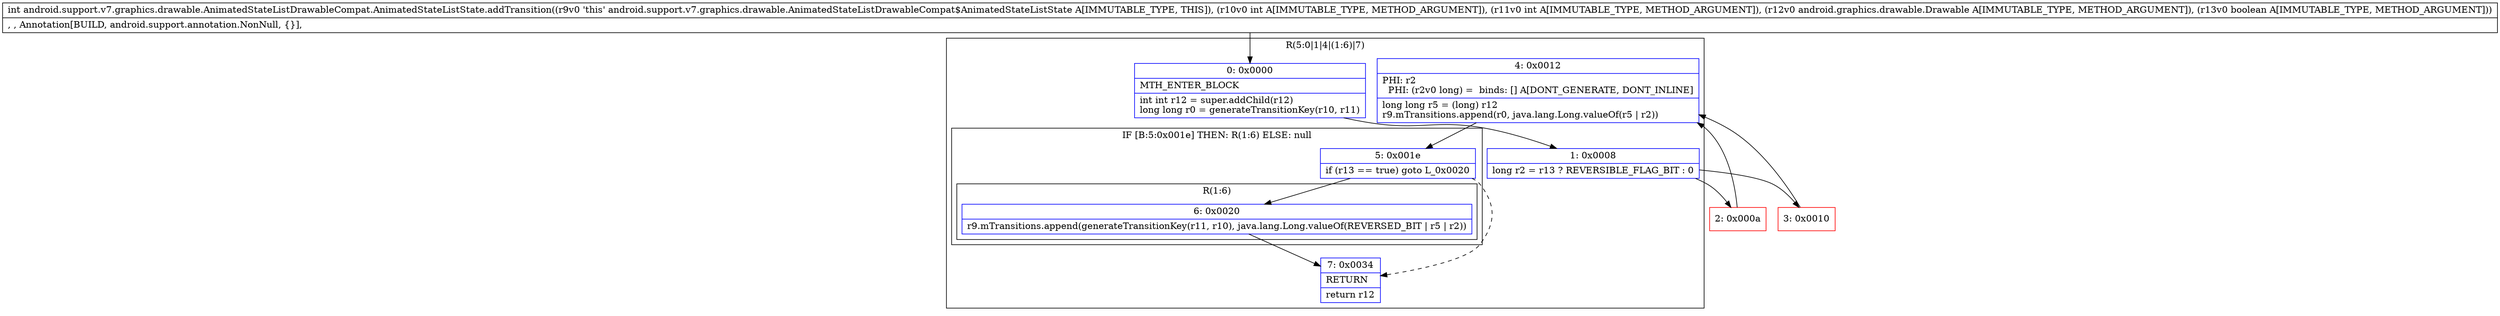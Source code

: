 digraph "CFG forandroid.support.v7.graphics.drawable.AnimatedStateListDrawableCompat.AnimatedStateListState.addTransition(IILandroid\/graphics\/drawable\/Drawable;Z)I" {
subgraph cluster_Region_2065015774 {
label = "R(5:0|1|4|(1:6)|7)";
node [shape=record,color=blue];
Node_0 [shape=record,label="{0\:\ 0x0000|MTH_ENTER_BLOCK\l|int int r12 = super.addChild(r12)\llong long r0 = generateTransitionKey(r10, r11)\l}"];
Node_1 [shape=record,label="{1\:\ 0x0008|long r2 = r13 ? REVERSIBLE_FLAG_BIT : 0\l}"];
Node_4 [shape=record,label="{4\:\ 0x0012|PHI: r2 \l  PHI: (r2v0 long) =  binds: [] A[DONT_GENERATE, DONT_INLINE]\l|long long r5 = (long) r12\lr9.mTransitions.append(r0, java.lang.Long.valueOf(r5 \| r2))\l}"];
subgraph cluster_IfRegion_256471126 {
label = "IF [B:5:0x001e] THEN: R(1:6) ELSE: null";
node [shape=record,color=blue];
Node_5 [shape=record,label="{5\:\ 0x001e|if (r13 == true) goto L_0x0020\l}"];
subgraph cluster_Region_1090880493 {
label = "R(1:6)";
node [shape=record,color=blue];
Node_6 [shape=record,label="{6\:\ 0x0020|r9.mTransitions.append(generateTransitionKey(r11, r10), java.lang.Long.valueOf(REVERSED_BIT \| r5 \| r2))\l}"];
}
}
Node_7 [shape=record,label="{7\:\ 0x0034|RETURN\l|return r12\l}"];
}
Node_2 [shape=record,color=red,label="{2\:\ 0x000a}"];
Node_3 [shape=record,color=red,label="{3\:\ 0x0010}"];
MethodNode[shape=record,label="{int android.support.v7.graphics.drawable.AnimatedStateListDrawableCompat.AnimatedStateListState.addTransition((r9v0 'this' android.support.v7.graphics.drawable.AnimatedStateListDrawableCompat$AnimatedStateListState A[IMMUTABLE_TYPE, THIS]), (r10v0 int A[IMMUTABLE_TYPE, METHOD_ARGUMENT]), (r11v0 int A[IMMUTABLE_TYPE, METHOD_ARGUMENT]), (r12v0 android.graphics.drawable.Drawable A[IMMUTABLE_TYPE, METHOD_ARGUMENT]), (r13v0 boolean A[IMMUTABLE_TYPE, METHOD_ARGUMENT]))  | , , Annotation[BUILD, android.support.annotation.NonNull, \{\}], \l}"];
MethodNode -> Node_0;
Node_0 -> Node_1;
Node_1 -> Node_2;
Node_1 -> Node_3;
Node_4 -> Node_5;
Node_5 -> Node_6;
Node_5 -> Node_7[style=dashed];
Node_6 -> Node_7;
Node_2 -> Node_4;
Node_3 -> Node_4;
}

